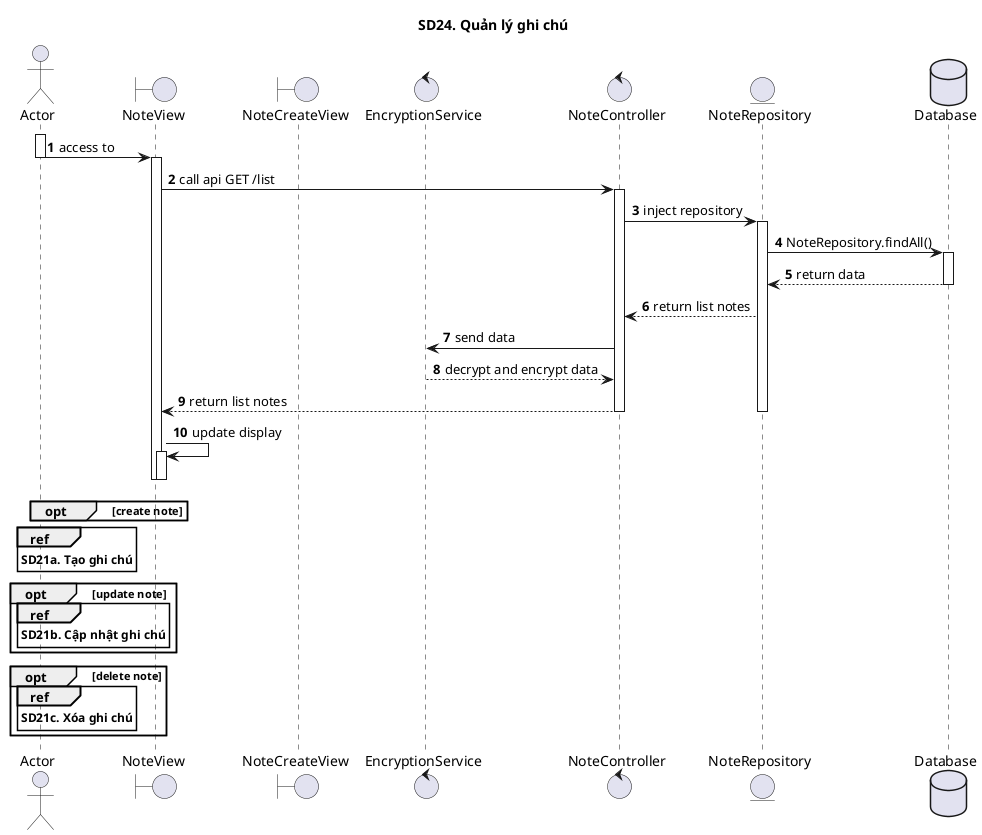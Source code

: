 @startuml SQ
autonumber
title SD24. Quản lý ghi chú
actor "Actor" as actor
boundary "NoteView" as view
boundary "NoteCreateView" as createView
control "EncryptionService" as service
control "NoteController" as controller
entity "NoteRepository" as model
database "Database" as database
activate actor
actor -> view : access to
deactivate actor
activate view
view -> controller : call api GET /list
activate controller
controller -> model : inject repository
activate model
model -> database : NoteRepository.findAll()
activate database
database --> model : return data
deactivate database
model --> controller : return list notes
controller -> service : send data
service --> controller : decrypt and encrypt data
controller --> view : return list notes
deactivate model
deactivate controller
view -> view: update display
activate view
deactivate view
deactivate view
opt create note 
end
ref over actor
**SD21a. Tạo ghi chú**
end ref
opt update note
ref over actor
**SD21b. Cập nhật ghi chú**
end ref
end
opt delete note
ref over actor
**SD21c. Xóa ghi chú**
end ref
end
@enduml